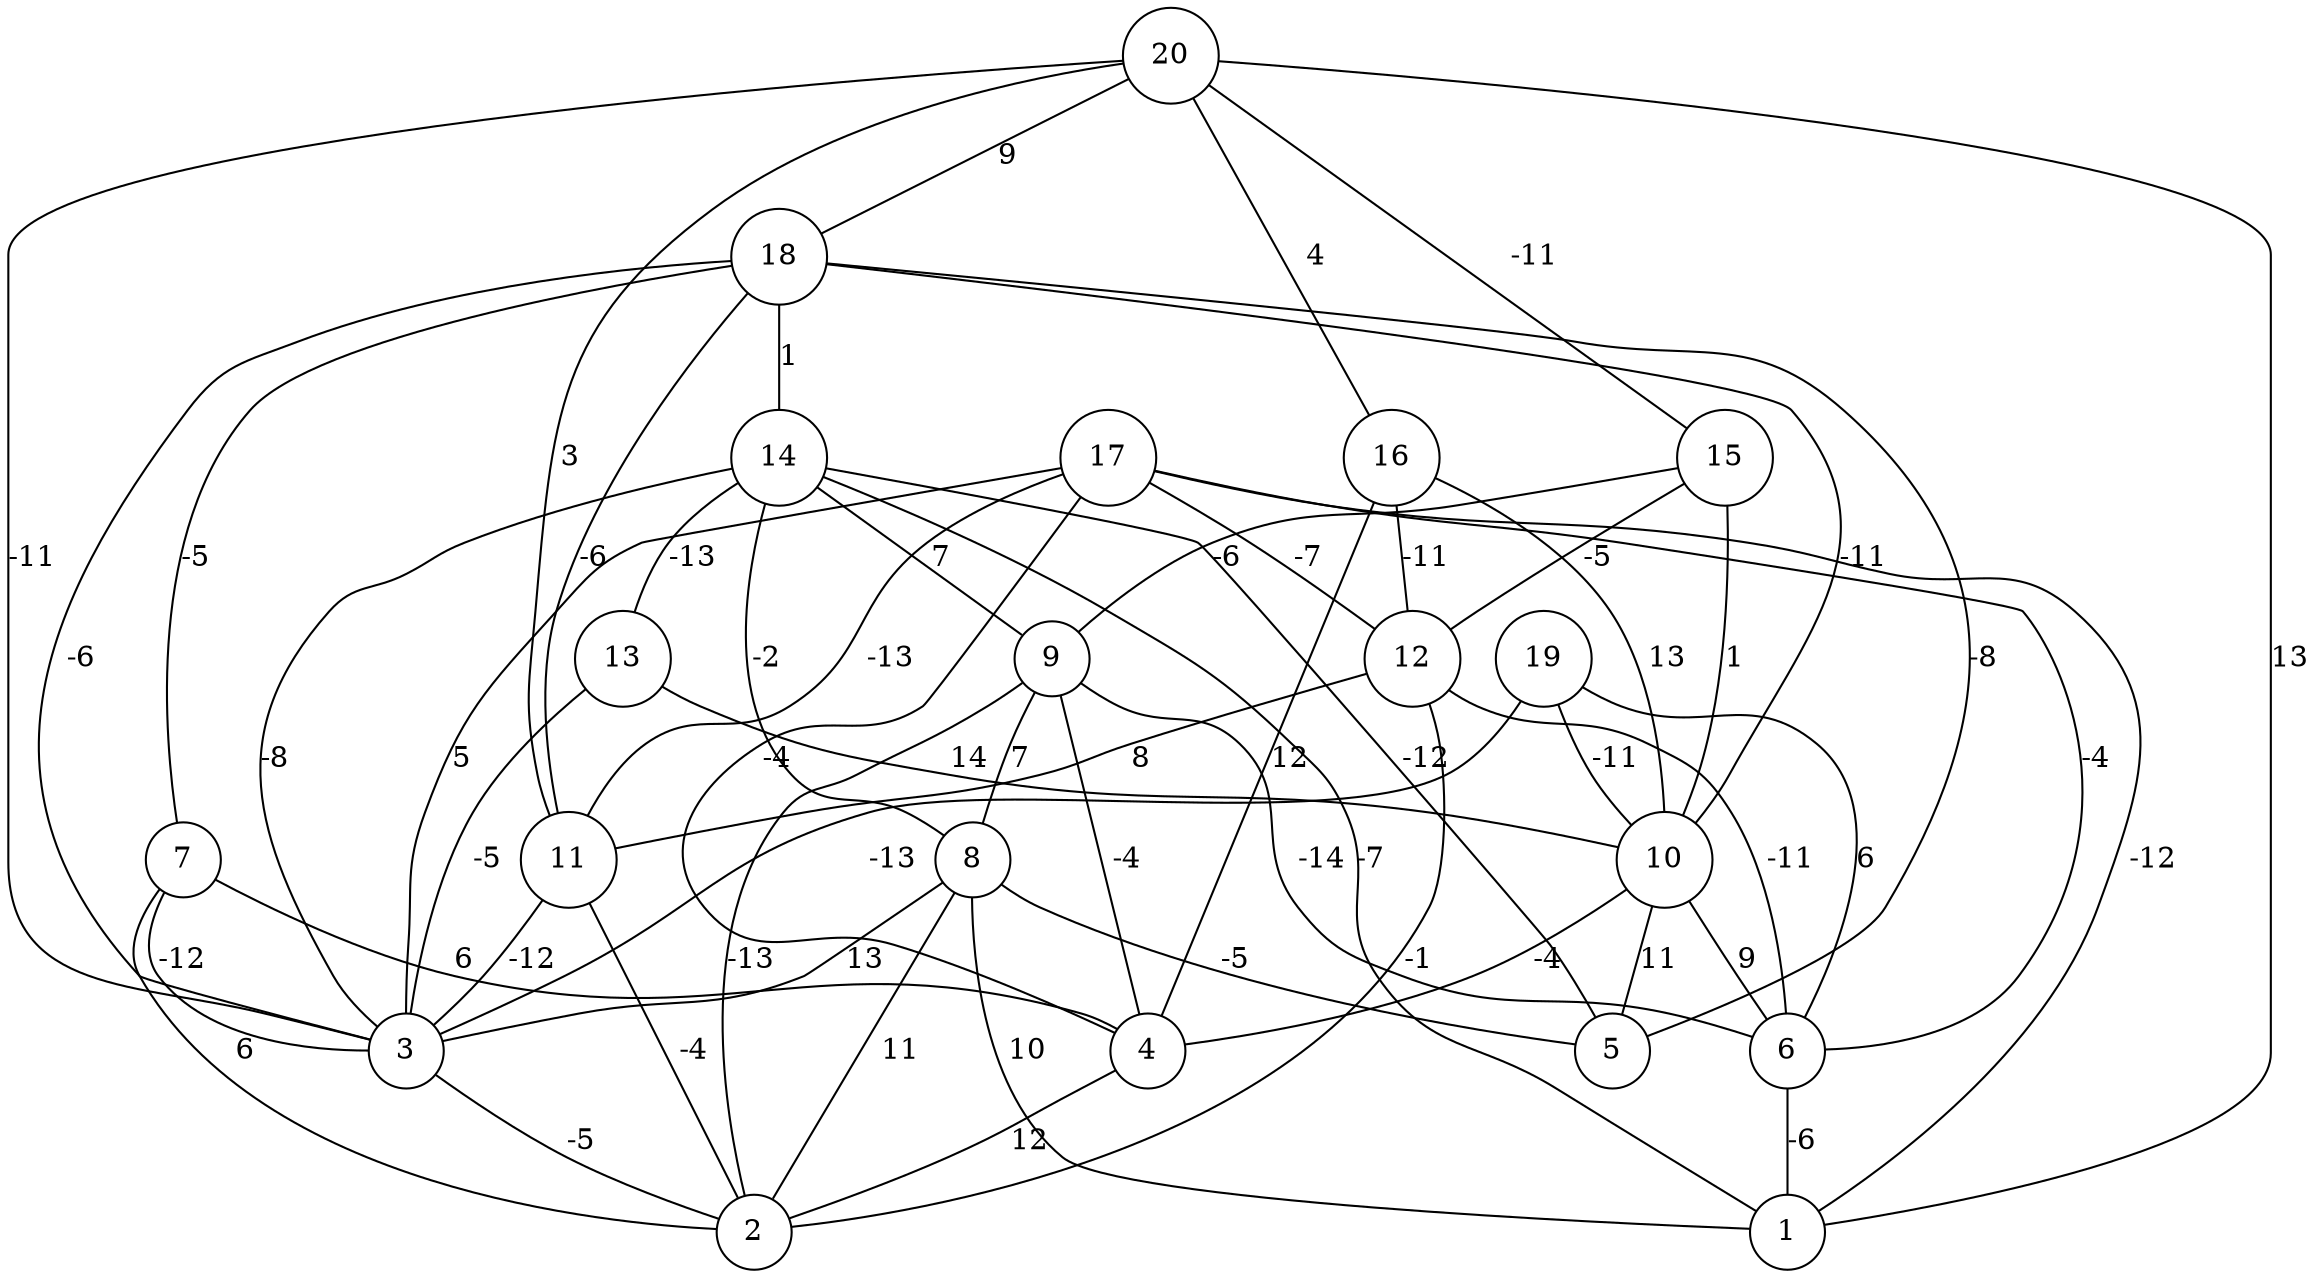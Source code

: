 graph { 
	 fontname="Helvetica,Arial,sans-serif" 
	 node [shape = circle]; 
	 20 -- 1 [label = "13"];
	 20 -- 3 [label = "-11"];
	 20 -- 11 [label = "3"];
	 20 -- 15 [label = "-11"];
	 20 -- 16 [label = "4"];
	 20 -- 18 [label = "9"];
	 19 -- 3 [label = "-13"];
	 19 -- 6 [label = "6"];
	 19 -- 10 [label = "-11"];
	 18 -- 3 [label = "-6"];
	 18 -- 5 [label = "-8"];
	 18 -- 7 [label = "-5"];
	 18 -- 10 [label = "-11"];
	 18 -- 11 [label = "-6"];
	 18 -- 14 [label = "1"];
	 17 -- 1 [label = "-12"];
	 17 -- 3 [label = "5"];
	 17 -- 4 [label = "-4"];
	 17 -- 6 [label = "-4"];
	 17 -- 11 [label = "-13"];
	 17 -- 12 [label = "-7"];
	 16 -- 4 [label = "12"];
	 16 -- 10 [label = "13"];
	 16 -- 12 [label = "-11"];
	 15 -- 9 [label = "-6"];
	 15 -- 10 [label = "1"];
	 15 -- 12 [label = "-5"];
	 14 -- 1 [label = "-7"];
	 14 -- 3 [label = "-8"];
	 14 -- 5 [label = "-12"];
	 14 -- 8 [label = "-2"];
	 14 -- 9 [label = "7"];
	 14 -- 13 [label = "-13"];
	 13 -- 3 [label = "-5"];
	 13 -- 10 [label = "14"];
	 12 -- 2 [label = "-1"];
	 12 -- 6 [label = "-11"];
	 12 -- 11 [label = "8"];
	 11 -- 2 [label = "-4"];
	 11 -- 3 [label = "-12"];
	 10 -- 4 [label = "-4"];
	 10 -- 5 [label = "11"];
	 10 -- 6 [label = "9"];
	 9 -- 2 [label = "-13"];
	 9 -- 4 [label = "-4"];
	 9 -- 6 [label = "-14"];
	 9 -- 8 [label = "7"];
	 8 -- 1 [label = "10"];
	 8 -- 2 [label = "11"];
	 8 -- 3 [label = "13"];
	 8 -- 5 [label = "-5"];
	 7 -- 2 [label = "6"];
	 7 -- 3 [label = "-12"];
	 7 -- 4 [label = "6"];
	 6 -- 1 [label = "-6"];
	 4 -- 2 [label = "12"];
	 3 -- 2 [label = "-5"];
	 1;
	 2;
	 3;
	 4;
	 5;
	 6;
	 7;
	 8;
	 9;
	 10;
	 11;
	 12;
	 13;
	 14;
	 15;
	 16;
	 17;
	 18;
	 19;
	 20;
}
